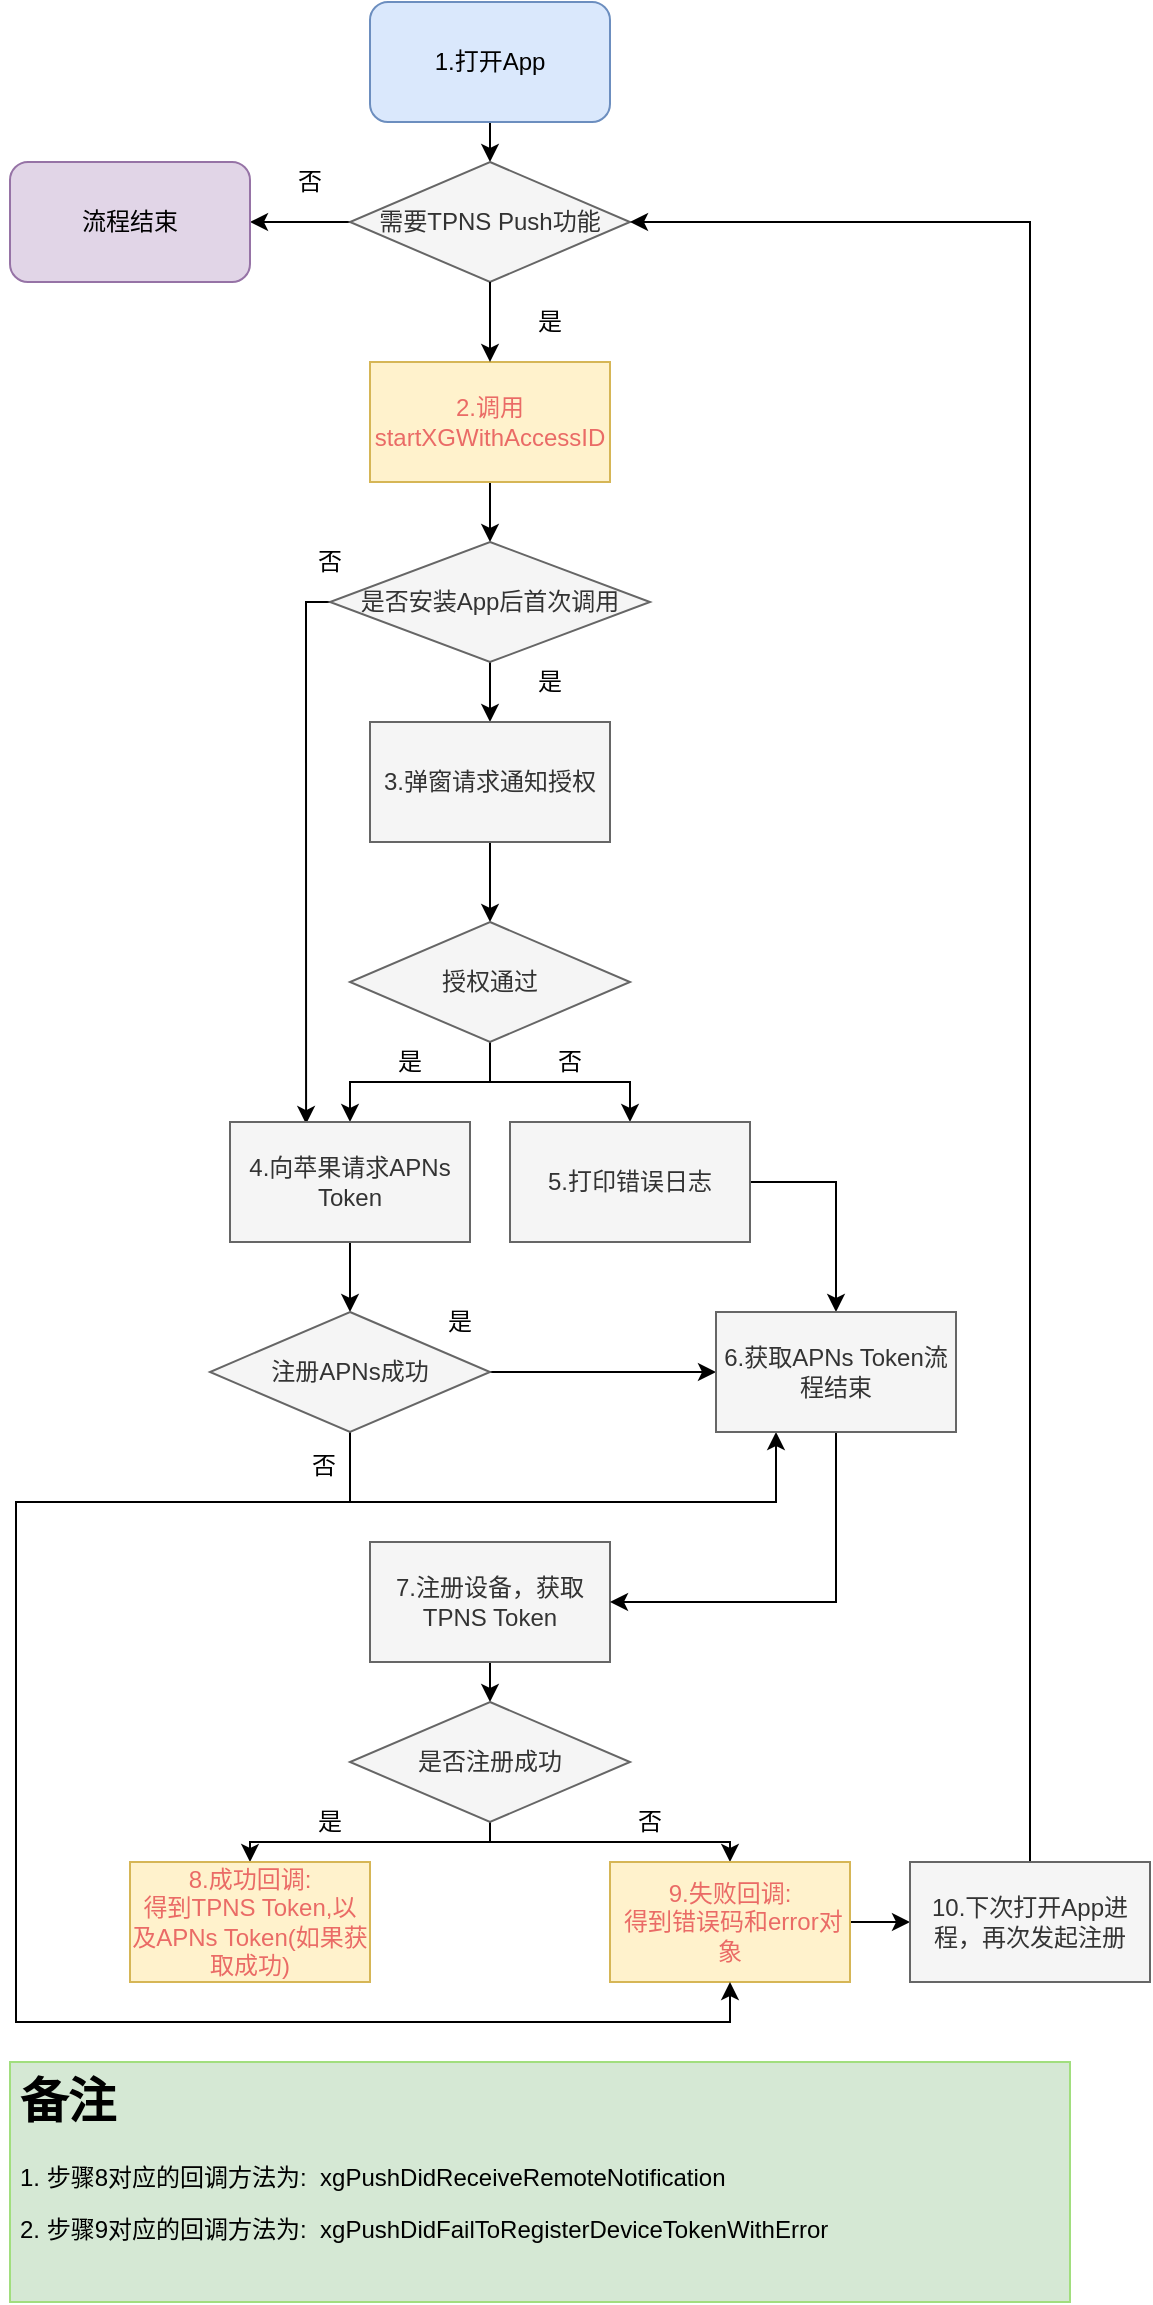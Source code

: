 <mxfile version="13.10.4" type="github">
  <diagram id="f5RVJCITGQP9nxhHiqeX" name="Page-1">
    <mxGraphModel dx="1186" dy="741" grid="1" gridSize="10" guides="1" tooltips="1" connect="1" arrows="1" fold="1" page="1" pageScale="1" pageWidth="827" pageHeight="1169" math="0" shadow="0">
      <root>
        <mxCell id="0" />
        <mxCell id="1" parent="0" />
        <mxCell id="XPiCFtzpOs4I01tjiLDI-1" value="" style="endArrow=classic;html=1;exitX=0.5;exitY=1;exitDx=0;exitDy=0;entryX=0.5;entryY=0;entryDx=0;entryDy=0;" edge="1" parent="1" source="XPiCFtzpOs4I01tjiLDI-2">
          <mxGeometry width="50" height="50" relative="1" as="geometry">
            <mxPoint x="369" y="90" as="sourcePoint" />
            <mxPoint x="369" y="110" as="targetPoint" />
          </mxGeometry>
        </mxCell>
        <mxCell id="XPiCFtzpOs4I01tjiLDI-2" value="&lt;font face=&quot;helvetica&quot;&gt;1.打开App&lt;/font&gt;" style="rounded=1;whiteSpace=wrap;html=1;fillColor=#dae8fc;strokeColor=#6c8ebf;" vertex="1" parent="1">
          <mxGeometry x="309" y="30" width="120" height="60" as="geometry" />
        </mxCell>
        <mxCell id="XPiCFtzpOs4I01tjiLDI-3" style="edgeStyle=orthogonalEdgeStyle;rounded=0;orthogonalLoop=1;jettySize=auto;html=1;exitX=0.5;exitY=1;exitDx=0;exitDy=0;entryX=0.5;entryY=0;entryDx=0;entryDy=0;" edge="1" parent="1" source="XPiCFtzpOs4I01tjiLDI-4" target="XPiCFtzpOs4I01tjiLDI-11">
          <mxGeometry relative="1" as="geometry" />
        </mxCell>
        <mxCell id="XPiCFtzpOs4I01tjiLDI-4" value="&lt;font face=&quot;helvetica&quot;&gt;&lt;font color=&quot;#ea6b66&quot;&gt;2.调用startXGWithAccessID&lt;/font&gt;&lt;br&gt;&lt;/font&gt;" style="rounded=0;whiteSpace=wrap;html=1;fillColor=#fff2cc;strokeColor=#d6b656;" vertex="1" parent="1">
          <mxGeometry x="309" y="210" width="120" height="60" as="geometry" />
        </mxCell>
        <mxCell id="XPiCFtzpOs4I01tjiLDI-5" value="是" style="text;html=1;strokeColor=none;fillColor=none;align=center;verticalAlign=middle;whiteSpace=wrap;rounded=0;" vertex="1" parent="1">
          <mxGeometry x="379" y="180" width="40" height="20" as="geometry" />
        </mxCell>
        <mxCell id="XPiCFtzpOs4I01tjiLDI-6" style="edgeStyle=orthogonalEdgeStyle;rounded=0;orthogonalLoop=1;jettySize=auto;html=1;exitX=0;exitY=0.5;exitDx=0;exitDy=0;entryX=1;entryY=0.5;entryDx=0;entryDy=0;" edge="1" parent="1" source="XPiCFtzpOs4I01tjiLDI-7" target="XPiCFtzpOs4I01tjiLDI-35">
          <mxGeometry relative="1" as="geometry" />
        </mxCell>
        <mxCell id="XPiCFtzpOs4I01tjiLDI-7" value="需要TPNS Push功能" style="rhombus;whiteSpace=wrap;html=1;fillColor=#f5f5f5;strokeColor=#666666;fontColor=#333333;" vertex="1" parent="1">
          <mxGeometry x="299" y="110" width="140" height="60" as="geometry" />
        </mxCell>
        <mxCell id="XPiCFtzpOs4I01tjiLDI-8" value="" style="edgeStyle=orthogonalEdgeStyle;rounded=0;orthogonalLoop=1;jettySize=auto;html=1;exitX=0.5;exitY=1;exitDx=0;exitDy=0;" edge="1" parent="1" source="XPiCFtzpOs4I01tjiLDI-7">
          <mxGeometry relative="1" as="geometry">
            <mxPoint x="379" y="280" as="sourcePoint" />
            <mxPoint x="369" y="210" as="targetPoint" />
          </mxGeometry>
        </mxCell>
        <mxCell id="XPiCFtzpOs4I01tjiLDI-9" style="edgeStyle=orthogonalEdgeStyle;rounded=0;orthogonalLoop=1;jettySize=auto;html=1;" edge="1" parent="1" source="XPiCFtzpOs4I01tjiLDI-11" target="XPiCFtzpOs4I01tjiLDI-13">
          <mxGeometry relative="1" as="geometry" />
        </mxCell>
        <mxCell id="XPiCFtzpOs4I01tjiLDI-10" style="edgeStyle=orthogonalEdgeStyle;rounded=0;orthogonalLoop=1;jettySize=auto;html=1;exitX=0;exitY=0.5;exitDx=0;exitDy=0;entryX=0.317;entryY=0.017;entryDx=0;entryDy=0;entryPerimeter=0;" edge="1" parent="1" source="XPiCFtzpOs4I01tjiLDI-11" target="XPiCFtzpOs4I01tjiLDI-19">
          <mxGeometry relative="1" as="geometry">
            <Array as="points">
              <mxPoint x="277" y="330" />
            </Array>
          </mxGeometry>
        </mxCell>
        <mxCell id="XPiCFtzpOs4I01tjiLDI-11" value="是否安装App后首次调用" style="rhombus;whiteSpace=wrap;html=1;fillColor=#f5f5f5;strokeColor=#666666;fontColor=#333333;" vertex="1" parent="1">
          <mxGeometry x="289" y="300" width="160" height="60" as="geometry" />
        </mxCell>
        <mxCell id="XPiCFtzpOs4I01tjiLDI-12" style="edgeStyle=orthogonalEdgeStyle;rounded=0;orthogonalLoop=1;jettySize=auto;html=1;" edge="1" parent="1" source="XPiCFtzpOs4I01tjiLDI-13" target="XPiCFtzpOs4I01tjiLDI-17">
          <mxGeometry relative="1" as="geometry" />
        </mxCell>
        <mxCell id="XPiCFtzpOs4I01tjiLDI-13" value="3.弹窗请求通知授权" style="rounded=0;whiteSpace=wrap;html=1;fillColor=#f5f5f5;strokeColor=#666666;fontColor=#333333;" vertex="1" parent="1">
          <mxGeometry x="309" y="390" width="120" height="60" as="geometry" />
        </mxCell>
        <mxCell id="XPiCFtzpOs4I01tjiLDI-14" value="是" style="text;html=1;strokeColor=none;fillColor=none;align=center;verticalAlign=middle;whiteSpace=wrap;rounded=0;" vertex="1" parent="1">
          <mxGeometry x="379" y="360" width="40" height="20" as="geometry" />
        </mxCell>
        <mxCell id="XPiCFtzpOs4I01tjiLDI-15" style="edgeStyle=orthogonalEdgeStyle;rounded=0;orthogonalLoop=1;jettySize=auto;html=1;exitX=0.5;exitY=1;exitDx=0;exitDy=0;entryX=0.5;entryY=0;entryDx=0;entryDy=0;" edge="1" parent="1" source="XPiCFtzpOs4I01tjiLDI-17" target="XPiCFtzpOs4I01tjiLDI-19">
          <mxGeometry relative="1" as="geometry" />
        </mxCell>
        <mxCell id="XPiCFtzpOs4I01tjiLDI-16" style="edgeStyle=orthogonalEdgeStyle;rounded=0;orthogonalLoop=1;jettySize=auto;html=1;exitX=0.5;exitY=1;exitDx=0;exitDy=0;entryX=0.5;entryY=0;entryDx=0;entryDy=0;" edge="1" parent="1" source="XPiCFtzpOs4I01tjiLDI-17" target="XPiCFtzpOs4I01tjiLDI-24">
          <mxGeometry relative="1" as="geometry" />
        </mxCell>
        <mxCell id="XPiCFtzpOs4I01tjiLDI-17" value="授权通过" style="rhombus;whiteSpace=wrap;html=1;fillColor=#f5f5f5;strokeColor=#666666;fontColor=#333333;" vertex="1" parent="1">
          <mxGeometry x="299" y="490" width="140" height="60" as="geometry" />
        </mxCell>
        <mxCell id="XPiCFtzpOs4I01tjiLDI-18" style="edgeStyle=orthogonalEdgeStyle;rounded=0;orthogonalLoop=1;jettySize=auto;html=1;exitX=0.5;exitY=1;exitDx=0;exitDy=0;entryX=0.5;entryY=0;entryDx=0;entryDy=0;" edge="1" parent="1" source="XPiCFtzpOs4I01tjiLDI-19" target="XPiCFtzpOs4I01tjiLDI-42">
          <mxGeometry relative="1" as="geometry" />
        </mxCell>
        <mxCell id="XPiCFtzpOs4I01tjiLDI-19" value="4.向苹果请求APNs Token" style="rounded=0;whiteSpace=wrap;html=1;fillColor=#f5f5f5;strokeColor=#666666;fontColor=#333333;" vertex="1" parent="1">
          <mxGeometry x="239" y="590" width="120" height="60" as="geometry" />
        </mxCell>
        <mxCell id="XPiCFtzpOs4I01tjiLDI-20" style="edgeStyle=orthogonalEdgeStyle;rounded=0;orthogonalLoop=1;jettySize=auto;html=1;exitX=0.5;exitY=1;exitDx=0;exitDy=0;entryX=0.5;entryY=0;entryDx=0;entryDy=0;" edge="1" parent="1" source="XPiCFtzpOs4I01tjiLDI-21" target="XPiCFtzpOs4I01tjiLDI-29">
          <mxGeometry relative="1" as="geometry" />
        </mxCell>
        <mxCell id="XPiCFtzpOs4I01tjiLDI-21" value="7.注册设备，获取TPNS Token" style="rounded=0;whiteSpace=wrap;html=1;fillColor=#f5f5f5;strokeColor=#666666;fontColor=#333333;" vertex="1" parent="1">
          <mxGeometry x="309" y="800" width="120" height="60" as="geometry" />
        </mxCell>
        <mxCell id="XPiCFtzpOs4I01tjiLDI-22" value="是" style="text;html=1;strokeColor=none;fillColor=none;align=center;verticalAlign=middle;whiteSpace=wrap;rounded=0;" vertex="1" parent="1">
          <mxGeometry x="309" y="550" width="40" height="20" as="geometry" />
        </mxCell>
        <mxCell id="XPiCFtzpOs4I01tjiLDI-23" style="edgeStyle=orthogonalEdgeStyle;rounded=0;orthogonalLoop=1;jettySize=auto;html=1;exitX=1;exitY=0.5;exitDx=0;exitDy=0;" edge="1" parent="1" source="XPiCFtzpOs4I01tjiLDI-24" target="XPiCFtzpOs4I01tjiLDI-46">
          <mxGeometry relative="1" as="geometry" />
        </mxCell>
        <mxCell id="XPiCFtzpOs4I01tjiLDI-24" value="5.打印错误日志" style="rounded=0;whiteSpace=wrap;html=1;fillColor=#f5f5f5;strokeColor=#666666;fontColor=#333333;" vertex="1" parent="1">
          <mxGeometry x="379" y="590" width="120" height="60" as="geometry" />
        </mxCell>
        <mxCell id="XPiCFtzpOs4I01tjiLDI-25" value="否" style="text;html=1;strokeColor=none;fillColor=none;align=center;verticalAlign=middle;whiteSpace=wrap;rounded=0;" vertex="1" parent="1">
          <mxGeometry x="389" y="550" width="40" height="20" as="geometry" />
        </mxCell>
        <mxCell id="XPiCFtzpOs4I01tjiLDI-26" value="否" style="text;html=1;strokeColor=none;fillColor=none;align=center;verticalAlign=middle;whiteSpace=wrap;rounded=0;" vertex="1" parent="1">
          <mxGeometry x="269" y="300" width="40" height="20" as="geometry" />
        </mxCell>
        <mxCell id="XPiCFtzpOs4I01tjiLDI-27" style="edgeStyle=orthogonalEdgeStyle;rounded=0;orthogonalLoop=1;jettySize=auto;html=1;exitX=0.5;exitY=1;exitDx=0;exitDy=0;entryX=0.5;entryY=0;entryDx=0;entryDy=0;" edge="1" parent="1" source="XPiCFtzpOs4I01tjiLDI-29" target="XPiCFtzpOs4I01tjiLDI-30">
          <mxGeometry relative="1" as="geometry">
            <Array as="points">
              <mxPoint x="369" y="950" />
              <mxPoint x="249" y="950" />
            </Array>
          </mxGeometry>
        </mxCell>
        <mxCell id="XPiCFtzpOs4I01tjiLDI-28" style="edgeStyle=orthogonalEdgeStyle;rounded=0;orthogonalLoop=1;jettySize=auto;html=1;exitX=0.5;exitY=1;exitDx=0;exitDy=0;entryX=0.5;entryY=0;entryDx=0;entryDy=0;" edge="1" parent="1" source="XPiCFtzpOs4I01tjiLDI-29" target="XPiCFtzpOs4I01tjiLDI-32">
          <mxGeometry relative="1" as="geometry">
            <Array as="points">
              <mxPoint x="369" y="950" />
              <mxPoint x="489" y="950" />
            </Array>
          </mxGeometry>
        </mxCell>
        <mxCell id="XPiCFtzpOs4I01tjiLDI-29" value="是否注册成功" style="rhombus;whiteSpace=wrap;html=1;fillColor=#f5f5f5;strokeColor=#666666;fontColor=#333333;" vertex="1" parent="1">
          <mxGeometry x="299" y="880" width="140" height="60" as="geometry" />
        </mxCell>
        <mxCell id="XPiCFtzpOs4I01tjiLDI-30" value="&lt;font color=&quot;#ea6b66&quot;&gt;8.成功回调: &lt;br&gt;得到TPNS Token,以及APNs Token(如果获取成功)&lt;/font&gt;" style="rounded=0;whiteSpace=wrap;html=1;fillColor=#fff2cc;strokeColor=#d6b656;" vertex="1" parent="1">
          <mxGeometry x="189" y="960" width="120" height="60" as="geometry" />
        </mxCell>
        <mxCell id="XPiCFtzpOs4I01tjiLDI-31" style="edgeStyle=orthogonalEdgeStyle;rounded=0;orthogonalLoop=1;jettySize=auto;html=1;exitX=1;exitY=0.5;exitDx=0;exitDy=0;entryX=0;entryY=0.5;entryDx=0;entryDy=0;" edge="1" parent="1" source="XPiCFtzpOs4I01tjiLDI-32" target="XPiCFtzpOs4I01tjiLDI-34">
          <mxGeometry relative="1" as="geometry" />
        </mxCell>
        <mxCell id="XPiCFtzpOs4I01tjiLDI-32" value="&lt;font color=&quot;#ea6b66&quot;&gt;9.失败回调:&lt;br&gt;&amp;nbsp;得到错误码和error对象&lt;/font&gt;" style="rounded=0;whiteSpace=wrap;html=1;fillColor=#fff2cc;strokeColor=#d6b656;" vertex="1" parent="1">
          <mxGeometry x="429" y="960" width="120" height="60" as="geometry" />
        </mxCell>
        <mxCell id="XPiCFtzpOs4I01tjiLDI-33" style="edgeStyle=orthogonalEdgeStyle;rounded=0;orthogonalLoop=1;jettySize=auto;html=1;exitX=0.5;exitY=0;exitDx=0;exitDy=0;entryX=1;entryY=0.5;entryDx=0;entryDy=0;" edge="1" parent="1" source="XPiCFtzpOs4I01tjiLDI-34" target="XPiCFtzpOs4I01tjiLDI-7">
          <mxGeometry relative="1" as="geometry" />
        </mxCell>
        <mxCell id="XPiCFtzpOs4I01tjiLDI-34" value="10.下次打开App进程，再次发起注册" style="rounded=0;whiteSpace=wrap;html=1;fillColor=#f5f5f5;strokeColor=#666666;fontColor=#333333;" vertex="1" parent="1">
          <mxGeometry x="579" y="960" width="120" height="60" as="geometry" />
        </mxCell>
        <mxCell id="XPiCFtzpOs4I01tjiLDI-35" value="&lt;font face=&quot;helvetica&quot;&gt;流程结束&lt;br&gt;&lt;/font&gt;" style="rounded=1;whiteSpace=wrap;html=1;fillColor=#e1d5e7;strokeColor=#9673a6;" vertex="1" parent="1">
          <mxGeometry x="129" y="110" width="120" height="60" as="geometry" />
        </mxCell>
        <mxCell id="XPiCFtzpOs4I01tjiLDI-36" value="否" style="text;html=1;strokeColor=none;fillColor=none;align=center;verticalAlign=middle;whiteSpace=wrap;rounded=0;" vertex="1" parent="1">
          <mxGeometry x="259" y="110" width="40" height="20" as="geometry" />
        </mxCell>
        <mxCell id="XPiCFtzpOs4I01tjiLDI-37" value="是" style="text;html=1;strokeColor=none;fillColor=none;align=center;verticalAlign=middle;whiteSpace=wrap;rounded=0;" vertex="1" parent="1">
          <mxGeometry x="269" y="930" width="40" height="20" as="geometry" />
        </mxCell>
        <mxCell id="XPiCFtzpOs4I01tjiLDI-38" value="否" style="text;html=1;strokeColor=none;fillColor=none;align=center;verticalAlign=middle;whiteSpace=wrap;rounded=0;" vertex="1" parent="1">
          <mxGeometry x="429" y="930" width="40" height="20" as="geometry" />
        </mxCell>
        <mxCell id="XPiCFtzpOs4I01tjiLDI-39" style="edgeStyle=orthogonalEdgeStyle;rounded=0;orthogonalLoop=1;jettySize=auto;html=1;entryX=0.5;entryY=1;entryDx=0;entryDy=0;" edge="1" parent="1" target="XPiCFtzpOs4I01tjiLDI-32">
          <mxGeometry relative="1" as="geometry">
            <Array as="points">
              <mxPoint x="189" y="780" />
              <mxPoint x="132" y="780" />
              <mxPoint x="132" y="1040" />
              <mxPoint x="489" y="1040" />
            </Array>
            <mxPoint x="299" y="780" as="sourcePoint" />
          </mxGeometry>
        </mxCell>
        <mxCell id="XPiCFtzpOs4I01tjiLDI-40" style="edgeStyle=orthogonalEdgeStyle;rounded=0;orthogonalLoop=1;jettySize=auto;html=1;exitX=0.5;exitY=1;exitDx=0;exitDy=0;entryX=0.25;entryY=1;entryDx=0;entryDy=0;" edge="1" parent="1" source="XPiCFtzpOs4I01tjiLDI-42" target="XPiCFtzpOs4I01tjiLDI-46">
          <mxGeometry relative="1" as="geometry">
            <Array as="points">
              <mxPoint x="299" y="780" />
              <mxPoint x="512" y="780" />
            </Array>
          </mxGeometry>
        </mxCell>
        <mxCell id="XPiCFtzpOs4I01tjiLDI-41" style="edgeStyle=orthogonalEdgeStyle;rounded=0;orthogonalLoop=1;jettySize=auto;html=1;exitX=1;exitY=0.5;exitDx=0;exitDy=0;entryX=0;entryY=0.5;entryDx=0;entryDy=0;" edge="1" parent="1" source="XPiCFtzpOs4I01tjiLDI-42" target="XPiCFtzpOs4I01tjiLDI-46">
          <mxGeometry relative="1" as="geometry">
            <mxPoint x="472" y="715" as="targetPoint" />
          </mxGeometry>
        </mxCell>
        <mxCell id="XPiCFtzpOs4I01tjiLDI-42" value="注册APNs成功" style="rhombus;whiteSpace=wrap;html=1;fillColor=#f5f5f5;strokeColor=#666666;fontColor=#333333;" vertex="1" parent="1">
          <mxGeometry x="229" y="685" width="140" height="60" as="geometry" />
        </mxCell>
        <mxCell id="XPiCFtzpOs4I01tjiLDI-43" value="否" style="text;html=1;strokeColor=none;fillColor=none;align=center;verticalAlign=middle;whiteSpace=wrap;rounded=0;" vertex="1" parent="1">
          <mxGeometry x="266" y="752" width="40" height="20" as="geometry" />
        </mxCell>
        <mxCell id="XPiCFtzpOs4I01tjiLDI-44" value="是" style="text;html=1;strokeColor=none;fillColor=none;align=center;verticalAlign=middle;whiteSpace=wrap;rounded=0;" vertex="1" parent="1">
          <mxGeometry x="334" y="680" width="40" height="20" as="geometry" />
        </mxCell>
        <mxCell id="XPiCFtzpOs4I01tjiLDI-45" style="edgeStyle=orthogonalEdgeStyle;rounded=0;orthogonalLoop=1;jettySize=auto;html=1;exitX=0.5;exitY=1;exitDx=0;exitDy=0;entryX=1;entryY=0.5;entryDx=0;entryDy=0;" edge="1" parent="1" source="XPiCFtzpOs4I01tjiLDI-46" target="XPiCFtzpOs4I01tjiLDI-21">
          <mxGeometry relative="1" as="geometry" />
        </mxCell>
        <mxCell id="XPiCFtzpOs4I01tjiLDI-46" value="6.获取APNs Token流程结束" style="rounded=0;whiteSpace=wrap;html=1;fillColor=#f5f5f5;strokeColor=#666666;fontColor=#333333;" vertex="1" parent="1">
          <mxGeometry x="482" y="685" width="120" height="60" as="geometry" />
        </mxCell>
        <mxCell id="XPiCFtzpOs4I01tjiLDI-47" value="&lt;h1&gt;备注&lt;/h1&gt;&lt;p&gt;1. 步骤8对应的回调方法为:&amp;nbsp;&amp;nbsp;xgPushDidReceiveRemoteNotification&lt;/p&gt;&lt;p&gt;2. 步骤9对应的回调方法为:&amp;nbsp; xgPushDidFailToRegisterDeviceTokenWithError&lt;/p&gt;" style="text;html=1;fillColor=#d5e8d4;spacing=5;spacingTop=-20;whiteSpace=wrap;overflow=hidden;rounded=0;strokeColor=#A1DE7E;" vertex="1" parent="1">
          <mxGeometry x="129" y="1060" width="530" height="120" as="geometry" />
        </mxCell>
      </root>
    </mxGraphModel>
  </diagram>
</mxfile>

